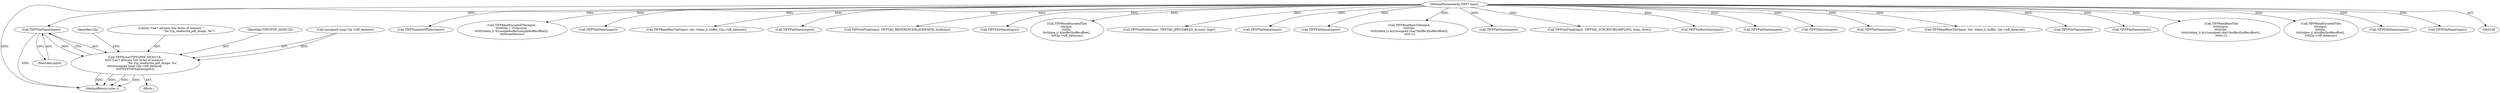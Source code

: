 digraph "0_libtiff_c7153361a4041260719b340f73f2f76@pointer" {
"1000385" [label="(Call,TIFFFileName(input))"];
"1000110" [label="(MethodParameterIn,TIFF* input)"];
"1000377" [label="(Call,TIFFError(TIFF2PDF_MODULE, \n\t\t\t\t\t\"Can't allocate %lu bytes of memory \"\n                                        \"for t2p_readwrite_pdf_image, %s\", \n\t\t\t\t\t(unsigned long) t2p->tiff_datasize, \n\t\t\t\t\tTIFFFileName(input)))"];
"1000783" [label="(Call,TIFFNumberOfTiles(input))"];
"1000869" [label="(Call,TIFFReadEncodedTile(input, \n\t\t\t\t\t\ttile + i*tilecount, \n\t\t\t\t\t\t(tdata_t) &(samplebuffer[samplebufferoffset]), \n\t\t\t\t\t\tseptilesize))"];
"1000843" [label="(Call,TIFFFileName(input))"];
"1001530" [label="(MethodReturn,tsize_t)"];
"1000376" [label="(Block,)"];
"1000304" [label="(Call,TIFFReadRawTile(input, tile, (tdata_t) buffer, t2p->tiff_datasize))"];
"1000757" [label="(Call,TIFFFileName(input))"];
"1001353" [label="(Call,TIFFGetField(input, TIFFTAG_REFERENCEBLACKWHITE, &xfloatp))"];
"1000952" [label="(Call,TIFFFileName(input))"];
"1000735" [label="(Call,TIFFReadEncodedTile(\n\t\t\tinput, \n\t\t\ttile, \n\t\t\t(tdata_t) &buffer[bufferoffset], \n\t\t\tt2p->tiff_datasize))"];
"1000583" [label="(Call,TIFFGetField(input, TIFFTAG_JPEGTABLES, &count, &jpt))"];
"1000389" [label="(Identifier,t2p)"];
"1000897" [label="(Call,TIFFFileName(input))"];
"1000379" [label="(Literal,\"Can't allocate %lu bytes of memory \"\n                                        \"for t2p_readwrite_pdf_image, %s\")"];
"1000572" [label="(Call,TIFFFileName(input))"];
"1000500" [label="(Call,TIFFReadRawTile(input, \n\t\t\t\t\ttile, \n\t\t\t\t\t(tdata_t) &(((unsigned char*)buffer)[bufferoffset]), \n\t\t\t\t\t-1))"];
"1001074" [label="(Call,TIFFFileName(input))"];
"1001328" [label="(Call,TIFFGetField(input, TIFFTAG_YCBCRSUBSAMPLING, &hor, &ver))"];
"1001134" [label="(Call,TIFFTileRowSize(input))"];
"1000110" [label="(MethodParameterIn,TIFF* input)"];
"1000378" [label="(Identifier,TIFF2PDF_MODULE)"];
"1000355" [label="(Call,TIFFFileName(input))"];
"1000380" [label="(Call,(unsigned long) t2p->tiff_datasize)"];
"1000779" [label="(Call,TIFFTileSize(input))"];
"1000385" [label="(Call,TIFFFileName(input))"];
"1000386" [label="(Identifier,input)"];
"1000223" [label="(Call,TIFFFileName(input))"];
"1000232" [label="(Call,TIFFReadRawTile(input, tile, (tdata_t) buffer, t2p->tiff_datasize))"];
"1000985" [label="(Call,TIFFFileName(input))"];
"1000295" [label="(Call,TIFFFileName(input))"];
"1000635" [label="(Call,TIFFReadRawTile(\n\t\t\t\t\t\tinput, \n\t\t\t\t\t\ttile, \n\t\t\t\t\t\t(tdata_t) &(((unsigned char*)buffer)[bufferoffset]), \n\t\t\t\t\t\t-1))"];
"1000963" [label="(Call,TIFFReadEncodedTile(\n\t\t\t\tinput, \n\t\t\t\ttile, \n\t\t\t\t(tdata_t) &buffer[bufferoffset], \n\t\t\t\tt2p->tiff_datasize))"];
"1000724" [label="(Call,TIFFFileName(input))"];
"1000813" [label="(Call,TIFFFileName(input))"];
"1000377" [label="(Call,TIFFError(TIFF2PDF_MODULE, \n\t\t\t\t\t\"Can't allocate %lu bytes of memory \"\n                                        \"for t2p_readwrite_pdf_image, %s\", \n\t\t\t\t\t(unsigned long) t2p->tiff_datasize, \n\t\t\t\t\tTIFFFileName(input)))"];
"1000385" -> "1000377"  [label="AST: "];
"1000385" -> "1000386"  [label="CFG: "];
"1000386" -> "1000385"  [label="AST: "];
"1000377" -> "1000385"  [label="CFG: "];
"1000385" -> "1001530"  [label="DDG: "];
"1000385" -> "1000377"  [label="DDG: "];
"1000110" -> "1000385"  [label="DDG: "];
"1000110" -> "1000108"  [label="AST: "];
"1000110" -> "1001530"  [label="DDG: "];
"1000110" -> "1000223"  [label="DDG: "];
"1000110" -> "1000232"  [label="DDG: "];
"1000110" -> "1000295"  [label="DDG: "];
"1000110" -> "1000304"  [label="DDG: "];
"1000110" -> "1000355"  [label="DDG: "];
"1000110" -> "1000500"  [label="DDG: "];
"1000110" -> "1000572"  [label="DDG: "];
"1000110" -> "1000583"  [label="DDG: "];
"1000110" -> "1000635"  [label="DDG: "];
"1000110" -> "1000724"  [label="DDG: "];
"1000110" -> "1000735"  [label="DDG: "];
"1000110" -> "1000757"  [label="DDG: "];
"1000110" -> "1000779"  [label="DDG: "];
"1000110" -> "1000783"  [label="DDG: "];
"1000110" -> "1000813"  [label="DDG: "];
"1000110" -> "1000843"  [label="DDG: "];
"1000110" -> "1000869"  [label="DDG: "];
"1000110" -> "1000897"  [label="DDG: "];
"1000110" -> "1000952"  [label="DDG: "];
"1000110" -> "1000963"  [label="DDG: "];
"1000110" -> "1000985"  [label="DDG: "];
"1000110" -> "1001074"  [label="DDG: "];
"1000110" -> "1001134"  [label="DDG: "];
"1000110" -> "1001328"  [label="DDG: "];
"1000110" -> "1001353"  [label="DDG: "];
"1000377" -> "1000376"  [label="AST: "];
"1000378" -> "1000377"  [label="AST: "];
"1000379" -> "1000377"  [label="AST: "];
"1000380" -> "1000377"  [label="AST: "];
"1000389" -> "1000377"  [label="CFG: "];
"1000377" -> "1001530"  [label="DDG: "];
"1000377" -> "1001530"  [label="DDG: "];
"1000377" -> "1001530"  [label="DDG: "];
"1000377" -> "1001530"  [label="DDG: "];
"1000380" -> "1000377"  [label="DDG: "];
}
